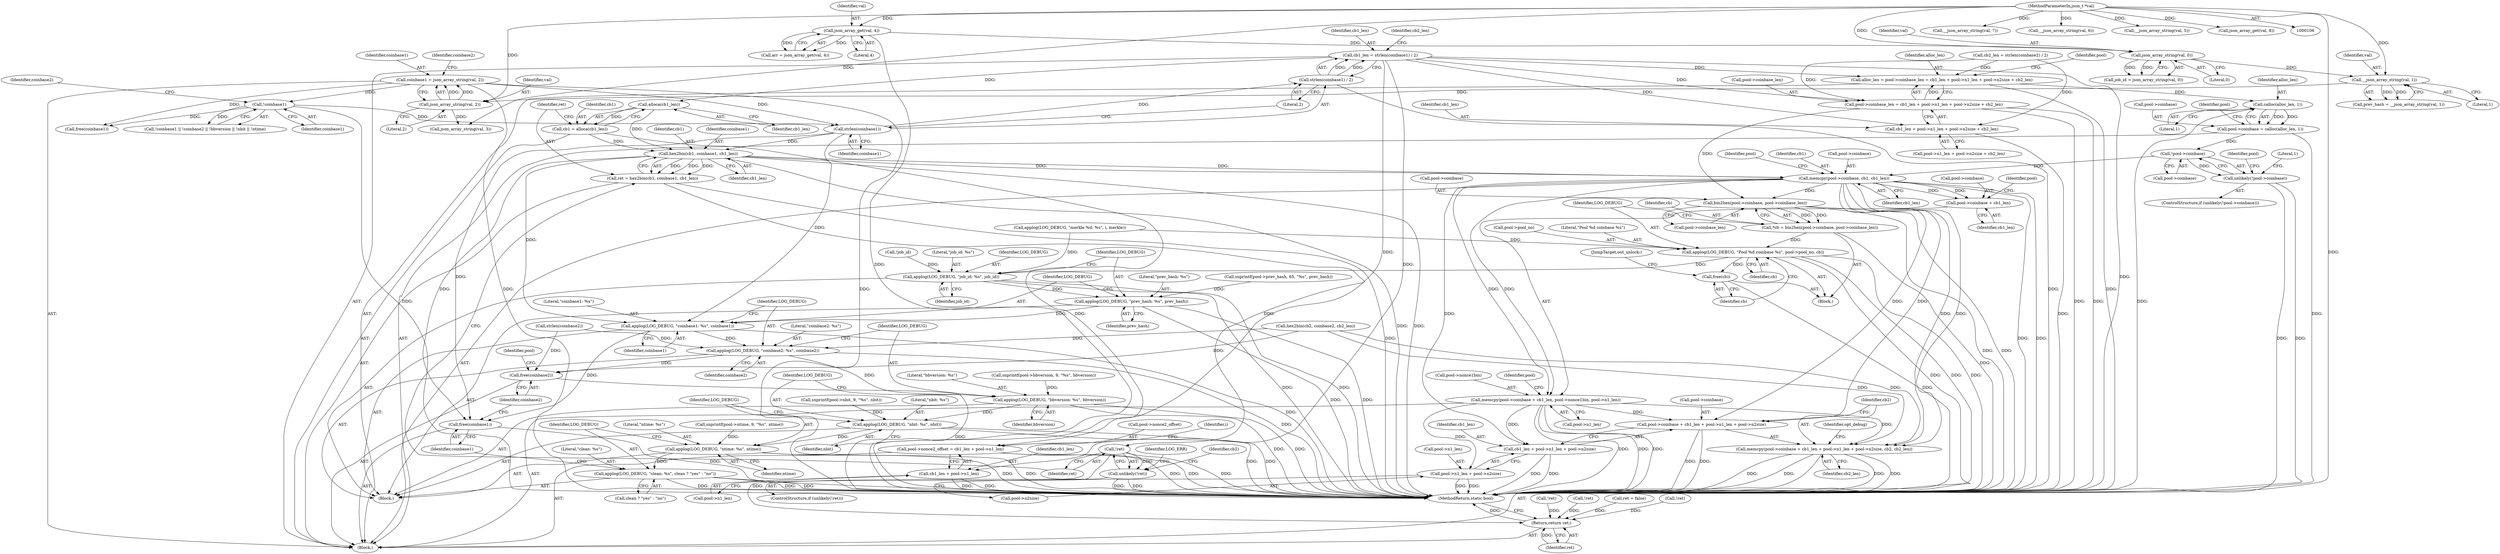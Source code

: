 digraph "0_cgminer_e1c5050734123973b99d181c45e74b2cbb00272e_1@API" {
"1000255" [label="(Call,cb1_len = strlen(coinbase1) / 2)"];
"1000257" [label="(Call,strlen(coinbase1) / 2)"];
"1000258" [label="(Call,strlen(coinbase1))"];
"1000203" [label="(Call,!coinbase1)"];
"1000164" [label="(Call,coinbase1 = json_array_string(val, 2))"];
"1000166" [label="(Call,json_array_string(val, 2))"];
"1000161" [label="(Call,__json_array_string(val, 1))"];
"1000156" [label="(Call,json_array_string(val, 0))"];
"1000139" [label="(Call,json_array_get(val, 4))"];
"1000108" [label="(MethodParameterIn,json_t *val)"];
"1000295" [label="(Call,alloc_len = pool->coinbase_len = cb1_len + pool->n1_len + pool->n2size + cb2_len)"];
"1000553" [label="(Call,calloc(alloc_len, 1))"];
"1000549" [label="(Call,pool->coinbase = calloc(alloc_len, 1))"];
"1000558" [label="(Call,!pool->coinbase)"];
"1000557" [label="(Call,unlikely(!pool->coinbase))"];
"1000565" [label="(Call,memcpy(pool->coinbase, cb1, cb1_len))"];
"1000571" [label="(Call,memcpy(pool->coinbase + cb1_len, pool->nonce1bin, pool->n1_len))"];
"1000583" [label="(Call,memcpy(pool->coinbase + cb1_len + pool->n1_len + pool->n2size, cb2, cb2_len))"];
"1000584" [label="(Call,pool->coinbase + cb1_len + pool->n1_len + pool->n2size)"];
"1000588" [label="(Call,cb1_len + pool->n1_len + pool->n2size)"];
"1000590" [label="(Call,pool->n1_len + pool->n2size)"];
"1000572" [label="(Call,pool->coinbase + cb1_len)"];
"1000605" [label="(Call,bin2hex(pool->coinbase, pool->coinbase_len))"];
"1000603" [label="(Call,*cb = bin2hex(pool->coinbase, pool->coinbase_len))"];
"1000612" [label="(Call,applog(LOG_DEBUG, \"Pool %d coinbase %s\", pool->pool_no, cb))"];
"1000619" [label="(Call,free(cb))"];
"1000630" [label="(Call,applog(LOG_DEBUG, \"job_id: %s\", job_id))"];
"1000634" [label="(Call,applog(LOG_DEBUG, \"prev_hash: %s\", prev_hash))"];
"1000638" [label="(Call,applog(LOG_DEBUG, \"coinbase1: %s\", coinbase1))"];
"1000642" [label="(Call,applog(LOG_DEBUG, \"coinbase2: %s\", coinbase2))"];
"1000646" [label="(Call,applog(LOG_DEBUG, \"bbversion: %s\", bbversion))"];
"1000650" [label="(Call,applog(LOG_DEBUG, \"nbit: %s\", nbit))"];
"1000654" [label="(Call,applog(LOG_DEBUG, \"ntime: %s\", ntime))"];
"1000658" [label="(Call,applog(LOG_DEBUG, \"clean: %s\", clean ? \"yes\" : \"no\"))"];
"1000667" [label="(Call,free(coinbase2))"];
"1000665" [label="(Call,free(coinbase1))"];
"1000297" [label="(Call,pool->coinbase_len = cb1_len + pool->n1_len + pool->n2size + cb2_len)"];
"1000301" [label="(Call,cb1_len + pool->n1_len + pool->n2size + cb2_len)"];
"1000312" [label="(Call,pool->nonce2_offset = cb1_len + pool->n1_len)"];
"1000316" [label="(Call,cb1_len + pool->n1_len)"];
"1000506" [label="(Call,alloca(cb1_len))"];
"1000504" [label="(Call,cb1 = alloca(cb1_len))"];
"1000510" [label="(Call,hex2bin(cb1, coinbase1, cb1_len))"];
"1000508" [label="(Call,ret = hex2bin(cb1, coinbase1, cb1_len))"];
"1000516" [label="(Call,!ret)"];
"1000515" [label="(Call,unlikely(!ret))"];
"1000683" [label="(Return,return ret;)"];
"1000572" [label="(Call,pool->coinbase + cb1_len)"];
"1000509" [label="(Identifier,ret)"];
"1000258" [label="(Call,strlen(coinbase1))"];
"1000646" [label="(Call,applog(LOG_DEBUG, \"bbversion: %s\", bbversion))"];
"1000314" [label="(Identifier,pool)"];
"1000186" [label="(Call,__json_array_string(val, 7))"];
"1000257" [label="(Call,strlen(coinbase1) / 2)"];
"1000137" [label="(Call,arr = json_array_get(val, 4))"];
"1000618" [label="(Identifier,cb)"];
"1000652" [label="(Literal,\"nbit: %s\")"];
"1000301" [label="(Call,cb1_len + pool->n1_len + pool->n2size + cb2_len)"];
"1000661" [label="(Call,clean ? \"yes\" : \"no\")"];
"1000141" [label="(Literal,4)"];
"1000671" [label="(Identifier,pool)"];
"1000505" [label="(Identifier,cb1)"];
"1000181" [label="(Call,__json_array_string(val, 6))"];
"1000156" [label="(Call,json_array_string(val, 0))"];
"1000636" [label="(Literal,\"prev_hash: %s\")"];
"1000609" [label="(Call,pool->coinbase_len)"];
"1000591" [label="(Call,pool->n1_len)"];
"1000511" [label="(Identifier,cb1)"];
"1000402" [label="(Call,applog(LOG_DEBUG, \"merkle %d: %s\", i, merkle))"];
"1000573" [label="(Call,pool->coinbase)"];
"1000635" [label="(Identifier,LOG_DEBUG)"];
"1000162" [label="(Identifier,val)"];
"1000514" [label="(ControlStructure,if (unlikely(!ret)))"];
"1000578" [label="(Identifier,pool)"];
"1000634" [label="(Call,applog(LOG_DEBUG, \"prev_hash: %s\", prev_hash))"];
"1000154" [label="(Call,job_id = json_array_string(val, 0))"];
"1000585" [label="(Call,pool->coinbase)"];
"1000176" [label="(Call,__json_array_string(val, 5))"];
"1000571" [label="(Call,memcpy(pool->coinbase + cb1_len, pool->nonce1bin, pool->n1_len))"];
"1000510" [label="(Call,hex2bin(cb1, coinbase1, cb1_len))"];
"1000170" [label="(Identifier,coinbase2)"];
"1000639" [label="(Identifier,LOG_DEBUG)"];
"1000647" [label="(Identifier,LOG_DEBUG)"];
"1000313" [label="(Call,pool->nonce2_offset)"];
"1000685" [label="(MethodReturn,static bool)"];
"1000512" [label="(Identifier,coinbase1)"];
"1000637" [label="(Identifier,prev_hash)"];
"1000683" [label="(Return,return ret;)"];
"1000597" [label="(Identifier,cb2)"];
"1000649" [label="(Identifier,bbversion)"];
"1000297" [label="(Call,pool->coinbase_len = cb1_len + pool->n1_len + pool->n2size + cb2_len)"];
"1000256" [label="(Identifier,cb1_len)"];
"1000167" [label="(Identifier,val)"];
"1000603" [label="(Call,*cb = bin2hex(pool->coinbase, pool->coinbase_len))"];
"1000513" [label="(Identifier,cb1_len)"];
"1000653" [label="(Identifier,nbit)"];
"1000248" [label="(Call,snprintf(pool->prev_hash, 65, \"%s\", prev_hash))"];
"1000109" [label="(Block,)"];
"1000171" [label="(Call,json_array_string(val, 3))"];
"1000605" [label="(Call,bin2hex(pool->coinbase, pool->coinbase_len))"];
"1000323" [label="(Identifier,i)"];
"1000520" [label="(Identifier,LOG_ERR)"];
"1000161" [label="(Call,__json_array_string(val, 1))"];
"1000164" [label="(Call,coinbase1 = json_array_string(val, 2))"];
"1000650" [label="(Call,applog(LOG_DEBUG, \"nbit: %s\", nbit))"];
"1000631" [label="(Identifier,LOG_DEBUG)"];
"1000264" [label="(Call,strlen(coinbase2))"];
"1000557" [label="(Call,unlikely(!pool->coinbase))"];
"1000588" [label="(Call,cb1_len + pool->n1_len + pool->n2size)"];
"1000168" [label="(Literal,2)"];
"1000423" [label="(Call,!ret)"];
"1000619" [label="(Call,free(cb))"];
"1000642" [label="(Call,applog(LOG_DEBUG, \"coinbase2: %s\", coinbase2))"];
"1000192" [label="(Call,json_array_get(val, 8))"];
"1000614" [label="(Literal,\"Pool %d coinbase %s\")"];
"1000260" [label="(Literal,2)"];
"1000644" [label="(Literal,\"coinbase2: %s\")"];
"1000558" [label="(Call,!pool->coinbase)"];
"1000318" [label="(Call,pool->n1_len)"];
"1000296" [label="(Identifier,alloc_len)"];
"1000648" [label="(Literal,\"bbversion: %s\")"];
"1000658" [label="(Call,applog(LOG_DEBUG, \"clean: %s\", clean ? \"yes\" : \"no\"))"];
"1000497" [label="(Call,!ret)"];
"1000586" [label="(Identifier,pool)"];
"1000281" [label="(Call,snprintf(pool->ntime, 9, \"%s\", ntime))"];
"1000666" [label="(Identifier,coinbase1)"];
"1000629" [label="(Block,)"];
"1000517" [label="(Identifier,ret)"];
"1000600" [label="(Identifier,opt_debug)"];
"1000157" [label="(Identifier,val)"];
"1000553" [label="(Call,calloc(alloc_len, 1))"];
"1000604" [label="(Identifier,cb)"];
"1000303" [label="(Call,pool->n1_len + pool->n2size + cb2_len)"];
"1000204" [label="(Identifier,coinbase1)"];
"1000529" [label="(Call,hex2bin(cb2, coinbase2, cb2_len))"];
"1000535" [label="(Call,!ret)"];
"1000574" [label="(Identifier,pool)"];
"1000108" [label="(MethodParameterIn,json_t *val)"];
"1000656" [label="(Literal,\"ntime: %s\")"];
"1000621" [label="(JumpTarget,out_unlock:)"];
"1000554" [label="(Identifier,alloc_len)"];
"1000567" [label="(Identifier,pool)"];
"1000131" [label="(Call,ret = false)"];
"1000560" [label="(Identifier,pool)"];
"1000549" [label="(Call,pool->coinbase = calloc(alloc_len, 1))"];
"1000613" [label="(Identifier,LOG_DEBUG)"];
"1000655" [label="(Identifier,LOG_DEBUG)"];
"1000563" [label="(Literal,1)"];
"1000665" [label="(Call,free(coinbase1))"];
"1000507" [label="(Identifier,cb1_len)"];
"1000274" [label="(Call,snprintf(pool->nbit, 9, \"%s\", nbit))"];
"1000516" [label="(Call,!ret)"];
"1000684" [label="(Identifier,ret)"];
"1000524" [label="(Identifier,cb2)"];
"1000657" [label="(Identifier,ntime)"];
"1000317" [label="(Identifier,cb1_len)"];
"1000601" [label="(Block,)"];
"1000259" [label="(Identifier,coinbase1)"];
"1000158" [label="(Literal,0)"];
"1000262" [label="(Identifier,cb2_len)"];
"1000515" [label="(Call,unlikely(!ret))"];
"1000612" [label="(Call,applog(LOG_DEBUG, \"Pool %d coinbase %s\", pool->pool_no, cb))"];
"1000569" [label="(Identifier,cb1)"];
"1000641" [label="(Identifier,coinbase1)"];
"1000667" [label="(Call,free(coinbase2))"];
"1000139" [label="(Call,json_array_get(val, 4))"];
"1000166" [label="(Call,json_array_string(val, 2))"];
"1000197" [label="(Call,!job_id)"];
"1000559" [label="(Call,pool->coinbase)"];
"1000316" [label="(Call,cb1_len + pool->n1_len)"];
"1000633" [label="(Identifier,job_id)"];
"1000570" [label="(Identifier,cb1_len)"];
"1000267" [label="(Call,snprintf(pool->bbversion, 9, \"%s\", bbversion))"];
"1000643" [label="(Identifier,LOG_DEBUG)"];
"1000577" [label="(Call,pool->nonce1bin)"];
"1000576" [label="(Identifier,cb1_len)"];
"1000223" [label="(Call,free(coinbase1))"];
"1000584" [label="(Call,pool->coinbase + cb1_len + pool->n1_len + pool->n2size)"];
"1000565" [label="(Call,memcpy(pool->coinbase, cb1, cb1_len))"];
"1000660" [label="(Literal,\"clean: %s\")"];
"1000295" [label="(Call,alloc_len = pool->coinbase_len = cb1_len + pool->n1_len + pool->n2size + cb2_len)"];
"1000140" [label="(Identifier,val)"];
"1000165" [label="(Identifier,coinbase1)"];
"1000504" [label="(Call,cb1 = alloca(cb1_len))"];
"1000589" [label="(Identifier,cb1_len)"];
"1000203" [label="(Call,!coinbase1)"];
"1000298" [label="(Call,pool->coinbase_len)"];
"1000312" [label="(Call,pool->nonce2_offset = cb1_len + pool->n1_len)"];
"1000556" [label="(ControlStructure,if (unlikely(!pool->coinbase)))"];
"1000638" [label="(Call,applog(LOG_DEBUG, \"coinbase1: %s\", coinbase1))"];
"1000207" [label="(Identifier,coinbase2)"];
"1000159" [label="(Call,prev_hash = __json_array_string(val, 1))"];
"1000632" [label="(Literal,\"job_id: %s\")"];
"1000506" [label="(Call,alloca(cb1_len))"];
"1000508" [label="(Call,ret = hex2bin(cb1, coinbase1, cb1_len))"];
"1000630" [label="(Call,applog(LOG_DEBUG, \"job_id: %s\", job_id))"];
"1000255" [label="(Call,cb1_len = strlen(coinbase1) / 2)"];
"1000659" [label="(Identifier,LOG_DEBUG)"];
"1000163" [label="(Literal,1)"];
"1000580" [label="(Call,pool->n1_len)"];
"1000202" [label="(Call,!coinbase1 || !coinbase2 || !bbversion || !nbit || !ntime)"];
"1000620" [label="(Identifier,cb)"];
"1000645" [label="(Identifier,coinbase2)"];
"1000654" [label="(Call,applog(LOG_DEBUG, \"ntime: %s\", ntime))"];
"1000550" [label="(Call,pool->coinbase)"];
"1000598" [label="(Identifier,cb2_len)"];
"1000261" [label="(Call,cb2_len = strlen(coinbase2) / 2)"];
"1000651" [label="(Identifier,LOG_DEBUG)"];
"1000566" [label="(Call,pool->coinbase)"];
"1000640" [label="(Literal,\"coinbase1: %s\")"];
"1000668" [label="(Identifier,coinbase2)"];
"1000606" [label="(Call,pool->coinbase)"];
"1000615" [label="(Call,pool->pool_no)"];
"1000583" [label="(Call,memcpy(pool->coinbase + cb1_len + pool->n1_len + pool->n2size, cb2, cb2_len))"];
"1000590" [label="(Call,pool->n1_len + pool->n2size)"];
"1000555" [label="(Literal,1)"];
"1000302" [label="(Identifier,cb1_len)"];
"1000594" [label="(Call,pool->n2size)"];
"1000255" -> "1000109"  [label="AST: "];
"1000255" -> "1000257"  [label="CFG: "];
"1000256" -> "1000255"  [label="AST: "];
"1000257" -> "1000255"  [label="AST: "];
"1000262" -> "1000255"  [label="CFG: "];
"1000255" -> "1000685"  [label="DDG: "];
"1000257" -> "1000255"  [label="DDG: "];
"1000257" -> "1000255"  [label="DDG: "];
"1000255" -> "1000295"  [label="DDG: "];
"1000255" -> "1000297"  [label="DDG: "];
"1000255" -> "1000301"  [label="DDG: "];
"1000255" -> "1000312"  [label="DDG: "];
"1000255" -> "1000316"  [label="DDG: "];
"1000255" -> "1000506"  [label="DDG: "];
"1000257" -> "1000260"  [label="CFG: "];
"1000258" -> "1000257"  [label="AST: "];
"1000260" -> "1000257"  [label="AST: "];
"1000257" -> "1000685"  [label="DDG: "];
"1000258" -> "1000257"  [label="DDG: "];
"1000258" -> "1000259"  [label="CFG: "];
"1000259" -> "1000258"  [label="AST: "];
"1000260" -> "1000258"  [label="CFG: "];
"1000203" -> "1000258"  [label="DDG: "];
"1000164" -> "1000258"  [label="DDG: "];
"1000258" -> "1000510"  [label="DDG: "];
"1000258" -> "1000638"  [label="DDG: "];
"1000258" -> "1000665"  [label="DDG: "];
"1000203" -> "1000202"  [label="AST: "];
"1000203" -> "1000204"  [label="CFG: "];
"1000204" -> "1000203"  [label="AST: "];
"1000207" -> "1000203"  [label="CFG: "];
"1000202" -> "1000203"  [label="CFG: "];
"1000203" -> "1000685"  [label="DDG: "];
"1000203" -> "1000202"  [label="DDG: "];
"1000164" -> "1000203"  [label="DDG: "];
"1000203" -> "1000223"  [label="DDG: "];
"1000164" -> "1000109"  [label="AST: "];
"1000164" -> "1000166"  [label="CFG: "];
"1000165" -> "1000164"  [label="AST: "];
"1000166" -> "1000164"  [label="AST: "];
"1000170" -> "1000164"  [label="CFG: "];
"1000164" -> "1000685"  [label="DDG: "];
"1000164" -> "1000685"  [label="DDG: "];
"1000166" -> "1000164"  [label="DDG: "];
"1000166" -> "1000164"  [label="DDG: "];
"1000164" -> "1000223"  [label="DDG: "];
"1000166" -> "1000168"  [label="CFG: "];
"1000167" -> "1000166"  [label="AST: "];
"1000168" -> "1000166"  [label="AST: "];
"1000161" -> "1000166"  [label="DDG: "];
"1000108" -> "1000166"  [label="DDG: "];
"1000166" -> "1000171"  [label="DDG: "];
"1000161" -> "1000159"  [label="AST: "];
"1000161" -> "1000163"  [label="CFG: "];
"1000162" -> "1000161"  [label="AST: "];
"1000163" -> "1000161"  [label="AST: "];
"1000159" -> "1000161"  [label="CFG: "];
"1000161" -> "1000159"  [label="DDG: "];
"1000161" -> "1000159"  [label="DDG: "];
"1000156" -> "1000161"  [label="DDG: "];
"1000108" -> "1000161"  [label="DDG: "];
"1000156" -> "1000154"  [label="AST: "];
"1000156" -> "1000158"  [label="CFG: "];
"1000157" -> "1000156"  [label="AST: "];
"1000158" -> "1000156"  [label="AST: "];
"1000154" -> "1000156"  [label="CFG: "];
"1000156" -> "1000154"  [label="DDG: "];
"1000156" -> "1000154"  [label="DDG: "];
"1000139" -> "1000156"  [label="DDG: "];
"1000108" -> "1000156"  [label="DDG: "];
"1000139" -> "1000137"  [label="AST: "];
"1000139" -> "1000141"  [label="CFG: "];
"1000140" -> "1000139"  [label="AST: "];
"1000141" -> "1000139"  [label="AST: "];
"1000137" -> "1000139"  [label="CFG: "];
"1000139" -> "1000685"  [label="DDG: "];
"1000139" -> "1000137"  [label="DDG: "];
"1000139" -> "1000137"  [label="DDG: "];
"1000108" -> "1000139"  [label="DDG: "];
"1000108" -> "1000106"  [label="AST: "];
"1000108" -> "1000685"  [label="DDG: "];
"1000108" -> "1000171"  [label="DDG: "];
"1000108" -> "1000176"  [label="DDG: "];
"1000108" -> "1000181"  [label="DDG: "];
"1000108" -> "1000186"  [label="DDG: "];
"1000108" -> "1000192"  [label="DDG: "];
"1000295" -> "1000109"  [label="AST: "];
"1000295" -> "1000297"  [label="CFG: "];
"1000296" -> "1000295"  [label="AST: "];
"1000297" -> "1000295"  [label="AST: "];
"1000314" -> "1000295"  [label="CFG: "];
"1000295" -> "1000685"  [label="DDG: "];
"1000297" -> "1000295"  [label="DDG: "];
"1000261" -> "1000295"  [label="DDG: "];
"1000295" -> "1000553"  [label="DDG: "];
"1000553" -> "1000549"  [label="AST: "];
"1000553" -> "1000555"  [label="CFG: "];
"1000554" -> "1000553"  [label="AST: "];
"1000555" -> "1000553"  [label="AST: "];
"1000549" -> "1000553"  [label="CFG: "];
"1000553" -> "1000685"  [label="DDG: "];
"1000553" -> "1000549"  [label="DDG: "];
"1000553" -> "1000549"  [label="DDG: "];
"1000549" -> "1000109"  [label="AST: "];
"1000550" -> "1000549"  [label="AST: "];
"1000560" -> "1000549"  [label="CFG: "];
"1000549" -> "1000685"  [label="DDG: "];
"1000549" -> "1000558"  [label="DDG: "];
"1000558" -> "1000557"  [label="AST: "];
"1000558" -> "1000559"  [label="CFG: "];
"1000559" -> "1000558"  [label="AST: "];
"1000557" -> "1000558"  [label="CFG: "];
"1000558" -> "1000557"  [label="DDG: "];
"1000558" -> "1000565"  [label="DDG: "];
"1000557" -> "1000556"  [label="AST: "];
"1000563" -> "1000557"  [label="CFG: "];
"1000567" -> "1000557"  [label="CFG: "];
"1000557" -> "1000685"  [label="DDG: "];
"1000557" -> "1000685"  [label="DDG: "];
"1000565" -> "1000109"  [label="AST: "];
"1000565" -> "1000570"  [label="CFG: "];
"1000566" -> "1000565"  [label="AST: "];
"1000569" -> "1000565"  [label="AST: "];
"1000570" -> "1000565"  [label="AST: "];
"1000574" -> "1000565"  [label="CFG: "];
"1000565" -> "1000685"  [label="DDG: "];
"1000565" -> "1000685"  [label="DDG: "];
"1000510" -> "1000565"  [label="DDG: "];
"1000510" -> "1000565"  [label="DDG: "];
"1000565" -> "1000571"  [label="DDG: "];
"1000565" -> "1000571"  [label="DDG: "];
"1000565" -> "1000572"  [label="DDG: "];
"1000565" -> "1000572"  [label="DDG: "];
"1000565" -> "1000583"  [label="DDG: "];
"1000565" -> "1000583"  [label="DDG: "];
"1000565" -> "1000584"  [label="DDG: "];
"1000565" -> "1000584"  [label="DDG: "];
"1000565" -> "1000588"  [label="DDG: "];
"1000565" -> "1000605"  [label="DDG: "];
"1000571" -> "1000109"  [label="AST: "];
"1000571" -> "1000580"  [label="CFG: "];
"1000572" -> "1000571"  [label="AST: "];
"1000577" -> "1000571"  [label="AST: "];
"1000580" -> "1000571"  [label="AST: "];
"1000586" -> "1000571"  [label="CFG: "];
"1000571" -> "1000685"  [label="DDG: "];
"1000571" -> "1000685"  [label="DDG: "];
"1000571" -> "1000685"  [label="DDG: "];
"1000571" -> "1000583"  [label="DDG: "];
"1000571" -> "1000584"  [label="DDG: "];
"1000571" -> "1000588"  [label="DDG: "];
"1000571" -> "1000590"  [label="DDG: "];
"1000583" -> "1000109"  [label="AST: "];
"1000583" -> "1000598"  [label="CFG: "];
"1000584" -> "1000583"  [label="AST: "];
"1000597" -> "1000583"  [label="AST: "];
"1000598" -> "1000583"  [label="AST: "];
"1000600" -> "1000583"  [label="CFG: "];
"1000583" -> "1000685"  [label="DDG: "];
"1000583" -> "1000685"  [label="DDG: "];
"1000583" -> "1000685"  [label="DDG: "];
"1000583" -> "1000685"  [label="DDG: "];
"1000529" -> "1000583"  [label="DDG: "];
"1000529" -> "1000583"  [label="DDG: "];
"1000584" -> "1000588"  [label="CFG: "];
"1000585" -> "1000584"  [label="AST: "];
"1000588" -> "1000584"  [label="AST: "];
"1000597" -> "1000584"  [label="CFG: "];
"1000584" -> "1000685"  [label="DDG: "];
"1000584" -> "1000685"  [label="DDG: "];
"1000588" -> "1000590"  [label="CFG: "];
"1000589" -> "1000588"  [label="AST: "];
"1000590" -> "1000588"  [label="AST: "];
"1000588" -> "1000685"  [label="DDG: "];
"1000588" -> "1000685"  [label="DDG: "];
"1000590" -> "1000594"  [label="CFG: "];
"1000591" -> "1000590"  [label="AST: "];
"1000594" -> "1000590"  [label="AST: "];
"1000590" -> "1000685"  [label="DDG: "];
"1000590" -> "1000685"  [label="DDG: "];
"1000572" -> "1000576"  [label="CFG: "];
"1000573" -> "1000572"  [label="AST: "];
"1000576" -> "1000572"  [label="AST: "];
"1000578" -> "1000572"  [label="CFG: "];
"1000605" -> "1000603"  [label="AST: "];
"1000605" -> "1000609"  [label="CFG: "];
"1000606" -> "1000605"  [label="AST: "];
"1000609" -> "1000605"  [label="AST: "];
"1000603" -> "1000605"  [label="CFG: "];
"1000605" -> "1000685"  [label="DDG: "];
"1000605" -> "1000685"  [label="DDG: "];
"1000605" -> "1000603"  [label="DDG: "];
"1000605" -> "1000603"  [label="DDG: "];
"1000297" -> "1000605"  [label="DDG: "];
"1000603" -> "1000601"  [label="AST: "];
"1000604" -> "1000603"  [label="AST: "];
"1000613" -> "1000603"  [label="CFG: "];
"1000603" -> "1000685"  [label="DDG: "];
"1000603" -> "1000612"  [label="DDG: "];
"1000612" -> "1000601"  [label="AST: "];
"1000612" -> "1000618"  [label="CFG: "];
"1000613" -> "1000612"  [label="AST: "];
"1000614" -> "1000612"  [label="AST: "];
"1000615" -> "1000612"  [label="AST: "];
"1000618" -> "1000612"  [label="AST: "];
"1000620" -> "1000612"  [label="CFG: "];
"1000612" -> "1000685"  [label="DDG: "];
"1000612" -> "1000685"  [label="DDG: "];
"1000612" -> "1000685"  [label="DDG: "];
"1000402" -> "1000612"  [label="DDG: "];
"1000612" -> "1000619"  [label="DDG: "];
"1000612" -> "1000630"  [label="DDG: "];
"1000619" -> "1000601"  [label="AST: "];
"1000619" -> "1000620"  [label="CFG: "];
"1000620" -> "1000619"  [label="AST: "];
"1000621" -> "1000619"  [label="CFG: "];
"1000619" -> "1000685"  [label="DDG: "];
"1000630" -> "1000629"  [label="AST: "];
"1000630" -> "1000633"  [label="CFG: "];
"1000631" -> "1000630"  [label="AST: "];
"1000632" -> "1000630"  [label="AST: "];
"1000633" -> "1000630"  [label="AST: "];
"1000635" -> "1000630"  [label="CFG: "];
"1000630" -> "1000685"  [label="DDG: "];
"1000630" -> "1000685"  [label="DDG: "];
"1000402" -> "1000630"  [label="DDG: "];
"1000197" -> "1000630"  [label="DDG: "];
"1000630" -> "1000634"  [label="DDG: "];
"1000634" -> "1000629"  [label="AST: "];
"1000634" -> "1000637"  [label="CFG: "];
"1000635" -> "1000634"  [label="AST: "];
"1000636" -> "1000634"  [label="AST: "];
"1000637" -> "1000634"  [label="AST: "];
"1000639" -> "1000634"  [label="CFG: "];
"1000634" -> "1000685"  [label="DDG: "];
"1000634" -> "1000685"  [label="DDG: "];
"1000248" -> "1000634"  [label="DDG: "];
"1000634" -> "1000638"  [label="DDG: "];
"1000638" -> "1000629"  [label="AST: "];
"1000638" -> "1000641"  [label="CFG: "];
"1000639" -> "1000638"  [label="AST: "];
"1000640" -> "1000638"  [label="AST: "];
"1000641" -> "1000638"  [label="AST: "];
"1000643" -> "1000638"  [label="CFG: "];
"1000638" -> "1000685"  [label="DDG: "];
"1000510" -> "1000638"  [label="DDG: "];
"1000638" -> "1000642"  [label="DDG: "];
"1000638" -> "1000665"  [label="DDG: "];
"1000642" -> "1000629"  [label="AST: "];
"1000642" -> "1000645"  [label="CFG: "];
"1000643" -> "1000642"  [label="AST: "];
"1000644" -> "1000642"  [label="AST: "];
"1000645" -> "1000642"  [label="AST: "];
"1000647" -> "1000642"  [label="CFG: "];
"1000642" -> "1000685"  [label="DDG: "];
"1000529" -> "1000642"  [label="DDG: "];
"1000264" -> "1000642"  [label="DDG: "];
"1000642" -> "1000646"  [label="DDG: "];
"1000642" -> "1000667"  [label="DDG: "];
"1000646" -> "1000629"  [label="AST: "];
"1000646" -> "1000649"  [label="CFG: "];
"1000647" -> "1000646"  [label="AST: "];
"1000648" -> "1000646"  [label="AST: "];
"1000649" -> "1000646"  [label="AST: "];
"1000651" -> "1000646"  [label="CFG: "];
"1000646" -> "1000685"  [label="DDG: "];
"1000646" -> "1000685"  [label="DDG: "];
"1000267" -> "1000646"  [label="DDG: "];
"1000646" -> "1000650"  [label="DDG: "];
"1000650" -> "1000629"  [label="AST: "];
"1000650" -> "1000653"  [label="CFG: "];
"1000651" -> "1000650"  [label="AST: "];
"1000652" -> "1000650"  [label="AST: "];
"1000653" -> "1000650"  [label="AST: "];
"1000655" -> "1000650"  [label="CFG: "];
"1000650" -> "1000685"  [label="DDG: "];
"1000650" -> "1000685"  [label="DDG: "];
"1000274" -> "1000650"  [label="DDG: "];
"1000650" -> "1000654"  [label="DDG: "];
"1000654" -> "1000629"  [label="AST: "];
"1000654" -> "1000657"  [label="CFG: "];
"1000655" -> "1000654"  [label="AST: "];
"1000656" -> "1000654"  [label="AST: "];
"1000657" -> "1000654"  [label="AST: "];
"1000659" -> "1000654"  [label="CFG: "];
"1000654" -> "1000685"  [label="DDG: "];
"1000654" -> "1000685"  [label="DDG: "];
"1000281" -> "1000654"  [label="DDG: "];
"1000654" -> "1000658"  [label="DDG: "];
"1000658" -> "1000629"  [label="AST: "];
"1000658" -> "1000661"  [label="CFG: "];
"1000659" -> "1000658"  [label="AST: "];
"1000660" -> "1000658"  [label="AST: "];
"1000661" -> "1000658"  [label="AST: "];
"1000666" -> "1000658"  [label="CFG: "];
"1000658" -> "1000685"  [label="DDG: "];
"1000658" -> "1000685"  [label="DDG: "];
"1000658" -> "1000685"  [label="DDG: "];
"1000667" -> "1000109"  [label="AST: "];
"1000667" -> "1000668"  [label="CFG: "];
"1000668" -> "1000667"  [label="AST: "];
"1000671" -> "1000667"  [label="CFG: "];
"1000667" -> "1000685"  [label="DDG: "];
"1000529" -> "1000667"  [label="DDG: "];
"1000264" -> "1000667"  [label="DDG: "];
"1000665" -> "1000109"  [label="AST: "];
"1000665" -> "1000666"  [label="CFG: "];
"1000666" -> "1000665"  [label="AST: "];
"1000668" -> "1000665"  [label="CFG: "];
"1000665" -> "1000685"  [label="DDG: "];
"1000510" -> "1000665"  [label="DDG: "];
"1000297" -> "1000301"  [label="CFG: "];
"1000298" -> "1000297"  [label="AST: "];
"1000301" -> "1000297"  [label="AST: "];
"1000297" -> "1000685"  [label="DDG: "];
"1000297" -> "1000685"  [label="DDG: "];
"1000261" -> "1000297"  [label="DDG: "];
"1000301" -> "1000303"  [label="CFG: "];
"1000302" -> "1000301"  [label="AST: "];
"1000303" -> "1000301"  [label="AST: "];
"1000301" -> "1000685"  [label="DDG: "];
"1000261" -> "1000301"  [label="DDG: "];
"1000312" -> "1000109"  [label="AST: "];
"1000312" -> "1000316"  [label="CFG: "];
"1000313" -> "1000312"  [label="AST: "];
"1000316" -> "1000312"  [label="AST: "];
"1000323" -> "1000312"  [label="CFG: "];
"1000312" -> "1000685"  [label="DDG: "];
"1000312" -> "1000685"  [label="DDG: "];
"1000316" -> "1000318"  [label="CFG: "];
"1000317" -> "1000316"  [label="AST: "];
"1000318" -> "1000316"  [label="AST: "];
"1000316" -> "1000685"  [label="DDG: "];
"1000316" -> "1000685"  [label="DDG: "];
"1000506" -> "1000504"  [label="AST: "];
"1000506" -> "1000507"  [label="CFG: "];
"1000507" -> "1000506"  [label="AST: "];
"1000504" -> "1000506"  [label="CFG: "];
"1000506" -> "1000504"  [label="DDG: "];
"1000506" -> "1000510"  [label="DDG: "];
"1000504" -> "1000109"  [label="AST: "];
"1000505" -> "1000504"  [label="AST: "];
"1000509" -> "1000504"  [label="CFG: "];
"1000504" -> "1000685"  [label="DDG: "];
"1000504" -> "1000510"  [label="DDG: "];
"1000510" -> "1000508"  [label="AST: "];
"1000510" -> "1000513"  [label="CFG: "];
"1000511" -> "1000510"  [label="AST: "];
"1000512" -> "1000510"  [label="AST: "];
"1000513" -> "1000510"  [label="AST: "];
"1000508" -> "1000510"  [label="CFG: "];
"1000510" -> "1000685"  [label="DDG: "];
"1000510" -> "1000685"  [label="DDG: "];
"1000510" -> "1000508"  [label="DDG: "];
"1000510" -> "1000508"  [label="DDG: "];
"1000510" -> "1000508"  [label="DDG: "];
"1000508" -> "1000109"  [label="AST: "];
"1000509" -> "1000508"  [label="AST: "];
"1000517" -> "1000508"  [label="CFG: "];
"1000508" -> "1000685"  [label="DDG: "];
"1000508" -> "1000516"  [label="DDG: "];
"1000516" -> "1000515"  [label="AST: "];
"1000516" -> "1000517"  [label="CFG: "];
"1000517" -> "1000516"  [label="AST: "];
"1000515" -> "1000516"  [label="CFG: "];
"1000516" -> "1000685"  [label="DDG: "];
"1000516" -> "1000515"  [label="DDG: "];
"1000516" -> "1000683"  [label="DDG: "];
"1000515" -> "1000514"  [label="AST: "];
"1000520" -> "1000515"  [label="CFG: "];
"1000524" -> "1000515"  [label="CFG: "];
"1000515" -> "1000685"  [label="DDG: "];
"1000515" -> "1000685"  [label="DDG: "];
"1000683" -> "1000109"  [label="AST: "];
"1000683" -> "1000684"  [label="CFG: "];
"1000684" -> "1000683"  [label="AST: "];
"1000685" -> "1000683"  [label="CFG: "];
"1000683" -> "1000685"  [label="DDG: "];
"1000684" -> "1000683"  [label="DDG: "];
"1000497" -> "1000683"  [label="DDG: "];
"1000131" -> "1000683"  [label="DDG: "];
"1000535" -> "1000683"  [label="DDG: "];
"1000423" -> "1000683"  [label="DDG: "];
}
